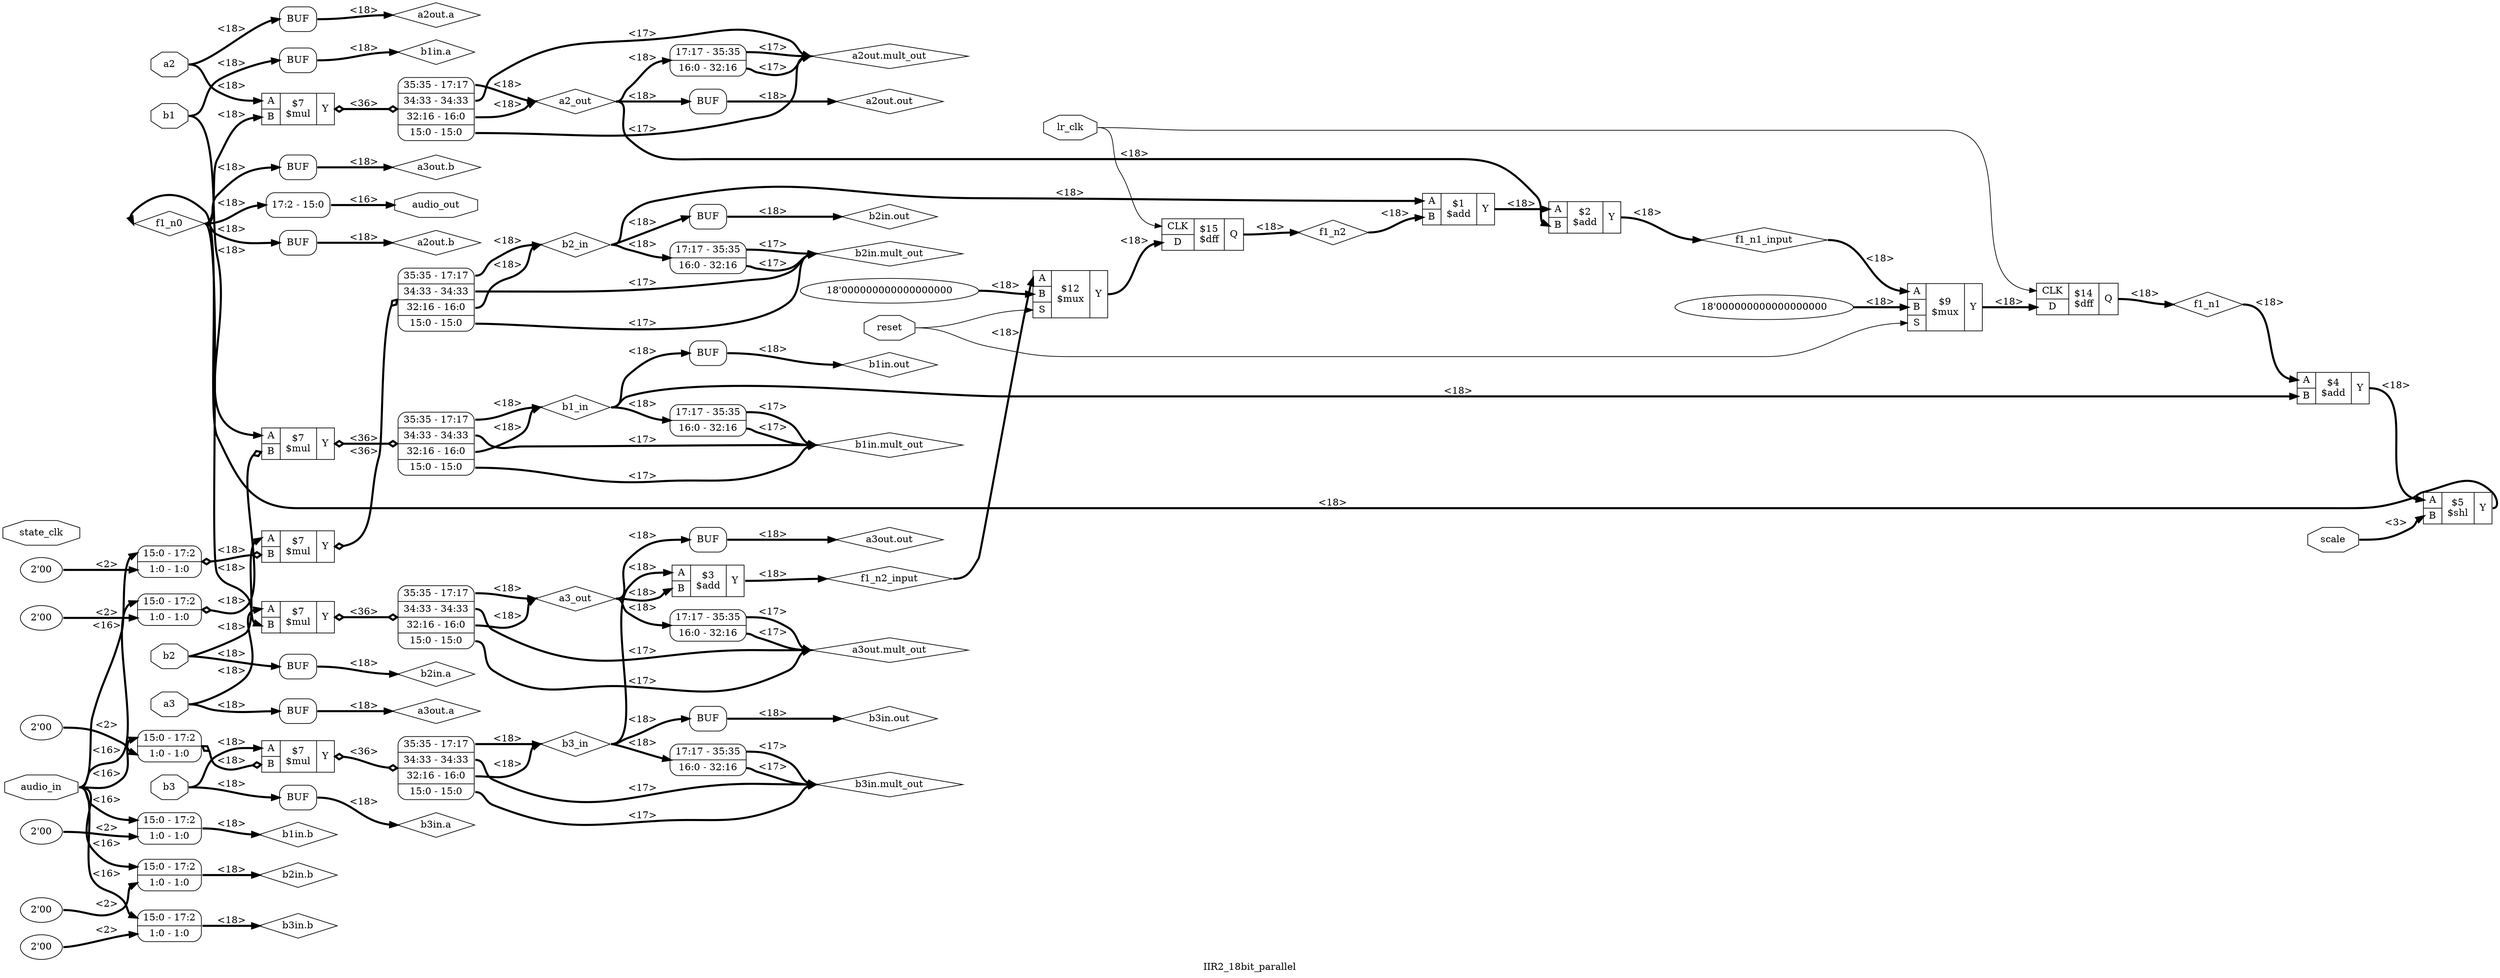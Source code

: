 digraph "IIR2_18bit_parallel" {
label="IIR2_18bit_parallel";
rankdir="LR";
remincross=true;
n2 [ shape=octagon, label="audio_out", color="black", fontcolor="black" ];
n3 [ shape=octagon, label="audio_in", color="black", fontcolor="black" ];
n4 [ shape=octagon, label="scale", color="black", fontcolor="black" ];
n5 [ shape=octagon, label="b1", color="black", fontcolor="black" ];
n6 [ shape=octagon, label="b2", color="black", fontcolor="black" ];
n7 [ shape=octagon, label="b3", color="black", fontcolor="black" ];
n8 [ shape=octagon, label="a2", color="black", fontcolor="black" ];
n9 [ shape=octagon, label="a3", color="black", fontcolor="black" ];
n10 [ shape=octagon, label="state_clk", color="black", fontcolor="black" ];
n11 [ shape=octagon, label="lr_clk", color="black", fontcolor="black" ];
n12 [ shape=octagon, label="reset", color="black", fontcolor="black" ];
n13 [ shape=diamond, label="b1_in", color="black", fontcolor="black" ];
n14 [ shape=diamond, label="b2_in", color="black", fontcolor="black" ];
n15 [ shape=diamond, label="b3_in", color="black", fontcolor="black" ];
n16 [ shape=diamond, label="a2_out", color="black", fontcolor="black" ];
n17 [ shape=diamond, label="a3_out", color="black", fontcolor="black" ];
n18 [ shape=diamond, label="f1_n1", color="black", fontcolor="black" ];
n19 [ shape=diamond, label="f1_n2", color="black", fontcolor="black" ];
n20 [ shape=diamond, label="f1_n1_input", color="black", fontcolor="black" ];
n21 [ shape=diamond, label="f1_n2_input", color="black", fontcolor="black" ];
n22 [ shape=diamond, label="f1_n0", color="black", fontcolor="black" ];
n27 [ shape=diamond, label="b1in.out", color="black", fontcolor="black" ];
n28 [ shape=diamond, label="b2in.out", color="black", fontcolor="black" ];
n29 [ shape=diamond, label="b1in.a", color="black", fontcolor="black" ];
n30 [ shape=diamond, label="b3in.out", color="black", fontcolor="black" ];
n31 [ shape=diamond, label="b1in.b", color="black", fontcolor="black" ];
n32 [ shape=diamond, label="b1in.mult_out", color="black", fontcolor="black" ];
n33 [ shape=diamond, label="b2in.a", color="black", fontcolor="black" ];
n34 [ shape=diamond, label="a2out.out", color="black", fontcolor="black" ];
n35 [ shape=diamond, label="b2in.b", color="black", fontcolor="black" ];
n36 [ shape=diamond, label="b2in.mult_out", color="black", fontcolor="black" ];
n37 [ shape=diamond, label="b3in.a", color="black", fontcolor="black" ];
n38 [ shape=diamond, label="a3out.out", color="black", fontcolor="black" ];
n39 [ shape=diamond, label="b3in.b", color="black", fontcolor="black" ];
n40 [ shape=diamond, label="b3in.mult_out", color="black", fontcolor="black" ];
n41 [ shape=diamond, label="a2out.a", color="black", fontcolor="black" ];
n42 [ shape=diamond, label="a2out.b", color="black", fontcolor="black" ];
n43 [ shape=diamond, label="a2out.mult_out", color="black", fontcolor="black" ];
n44 [ shape=diamond, label="a3out.a", color="black", fontcolor="black" ];
n45 [ shape=diamond, label="a3out.b", color="black", fontcolor="black" ];
n46 [ shape=diamond, label="a3out.mult_out", color="black", fontcolor="black" ];
c50 [ shape=record, label="{{<p47> A|<p48> B}|$1\n$add|{<p49> Y}}" ];
c51 [ shape=record, label="{{<p47> A|<p48> B}|$2\n$add|{<p49> Y}}" ];
c52 [ shape=record, label="{{<p47> A|<p48> B}|$3\n$add|{<p49> Y}}" ];
c53 [ shape=record, label="{{<p47> A|<p48> B}|$4\n$add|{<p49> Y}}" ];
c54 [ shape=record, label="{{<p47> A|<p48> B}|$5\n$shl|{<p49> Y}}" ];
v0 [ label="18'000000000000000000" ];
c56 [ shape=record, label="{{<p47> A|<p48> B|<p55> S}|$9\n$mux|{<p49> Y}}" ];
v1 [ label="18'000000000000000000" ];
c57 [ shape=record, label="{{<p47> A|<p48> B|<p55> S}|$12\n$mux|{<p49> Y}}" ];
c61 [ shape=record, label="{{<p58> CLK|<p59> D}|$14\n$dff|{<p60> Q}}" ];
c62 [ shape=record, label="{{<p58> CLK|<p59> D}|$15\n$dff|{<p60> Q}}" ];
v3 [ label="2'00" ];
c63 [ shape=record, label="{{<p47> A|<p48> B}|$7\n$mul|{<p49> Y}}" ];
x2 [ shape=record, style=rounded, label="<s1> 15:0 - 17:2 |<s0> 1:0 - 1:0 " ];
x2:e -> c63:p48:w [arrowhead=odiamond, arrowtail=odiamond, dir=both, color="black", style="setlinewidth(3)", label="<18>"];
x4 [ shape=record, style=rounded, label="<s3> 35:35 - 17:17 |<s2> 34:33 - 34:33 |<s1> 32:16 - 16:0 |<s0> 15:0 - 15:0 " ];
c63:p49:e -> x4:w [arrowhead=odiamond, arrowtail=odiamond, dir=both, color="black", style="setlinewidth(3)", label="<36>"];
v6 [ label="2'00" ];
c64 [ shape=record, label="{{<p47> A|<p48> B}|$7\n$mul|{<p49> Y}}" ];
x5 [ shape=record, style=rounded, label="<s1> 15:0 - 17:2 |<s0> 1:0 - 1:0 " ];
x5:e -> c64:p48:w [arrowhead=odiamond, arrowtail=odiamond, dir=both, color="black", style="setlinewidth(3)", label="<18>"];
x7 [ shape=record, style=rounded, label="<s3> 35:35 - 17:17 |<s2> 34:33 - 34:33 |<s1> 32:16 - 16:0 |<s0> 15:0 - 15:0 " ];
c64:p49:e -> x7:w [arrowhead=odiamond, arrowtail=odiamond, dir=both, color="black", style="setlinewidth(3)", label="<36>"];
v9 [ label="2'00" ];
c65 [ shape=record, label="{{<p47> A|<p48> B}|$7\n$mul|{<p49> Y}}" ];
x8 [ shape=record, style=rounded, label="<s1> 15:0 - 17:2 |<s0> 1:0 - 1:0 " ];
x8:e -> c65:p48:w [arrowhead=odiamond, arrowtail=odiamond, dir=both, color="black", style="setlinewidth(3)", label="<18>"];
x10 [ shape=record, style=rounded, label="<s3> 35:35 - 17:17 |<s2> 34:33 - 34:33 |<s1> 32:16 - 16:0 |<s0> 15:0 - 15:0 " ];
c65:p49:e -> x10:w [arrowhead=odiamond, arrowtail=odiamond, dir=both, color="black", style="setlinewidth(3)", label="<36>"];
c66 [ shape=record, label="{{<p47> A|<p48> B}|$7\n$mul|{<p49> Y}}" ];
x11 [ shape=record, style=rounded, label="<s3> 35:35 - 17:17 |<s2> 34:33 - 34:33 |<s1> 32:16 - 16:0 |<s0> 15:0 - 15:0 " ];
c66:p49:e -> x11:w [arrowhead=odiamond, arrowtail=odiamond, dir=both, color="black", style="setlinewidth(3)", label="<36>"];
c67 [ shape=record, label="{{<p47> A|<p48> B}|$7\n$mul|{<p49> Y}}" ];
x12 [ shape=record, style=rounded, label="<s3> 35:35 - 17:17 |<s2> 34:33 - 34:33 |<s1> 32:16 - 16:0 |<s0> 15:0 - 15:0 " ];
c67:p49:e -> x12:w [arrowhead=odiamond, arrowtail=odiamond, dir=both, color="black", style="setlinewidth(3)", label="<36>"];
x13 [ shape=record, style=rounded, label="<s0> 17:2 - 15:0 " ];
x14 [shape=box, style=rounded, label="BUF"];
x15 [shape=box, style=rounded, label="BUF"];
x16 [shape=box, style=rounded, label="BUF"];
x17 [shape=box, style=rounded, label="BUF"];
v19 [ label="2'00" ];
x18 [ shape=record, style=rounded, label="<s1> 15:0 - 17:2 |<s0> 1:0 - 1:0 " ];
x20 [ shape=record, style=rounded, label="<s1> 17:17 - 35:35 |<s0> 16:0 - 32:16 " ];
x21 [shape=box, style=rounded, label="BUF"];
x22 [shape=box, style=rounded, label="BUF"];
v24 [ label="2'00" ];
x23 [ shape=record, style=rounded, label="<s1> 15:0 - 17:2 |<s0> 1:0 - 1:0 " ];
x25 [ shape=record, style=rounded, label="<s1> 17:17 - 35:35 |<s0> 16:0 - 32:16 " ];
x26 [shape=box, style=rounded, label="BUF"];
x27 [shape=box, style=rounded, label="BUF"];
v29 [ label="2'00" ];
x28 [ shape=record, style=rounded, label="<s1> 15:0 - 17:2 |<s0> 1:0 - 1:0 " ];
x30 [ shape=record, style=rounded, label="<s1> 17:17 - 35:35 |<s0> 16:0 - 32:16 " ];
x31 [shape=box, style=rounded, label="BUF"];
x32 [shape=box, style=rounded, label="BUF"];
x33 [ shape=record, style=rounded, label="<s1> 17:17 - 35:35 |<s0> 16:0 - 32:16 " ];
x34 [shape=box, style=rounded, label="BUF"];
x35 [shape=box, style=rounded, label="BUF"];
x36 [ shape=record, style=rounded, label="<s1> 17:17 - 35:35 |<s0> 16:0 - 32:16 " ];
n11:e -> c61:p58:w [color="black", label=""];
n11:e -> c62:p58:w [color="black", label=""];
n12:e -> c56:p55:w [color="black", label=""];
n12:e -> c57:p55:w [color="black", label=""];
x4:s1:e -> n13:w [color="black", style="setlinewidth(3)", label="<18>"];
x4:s3:e -> n13:w [color="black", style="setlinewidth(3)", label="<18>"];
n13:e -> c53:p48:w [color="black", style="setlinewidth(3)", label="<18>"];
n13:e -> x14:w:w [color="black", style="setlinewidth(3)", label="<18>"];
n13:e -> x20:w [color="black", style="setlinewidth(3)", label="<18>"];
x7:s1:e -> n14:w [color="black", style="setlinewidth(3)", label="<18>"];
x7:s3:e -> n14:w [color="black", style="setlinewidth(3)", label="<18>"];
n14:e -> c50:p47:w [color="black", style="setlinewidth(3)", label="<18>"];
n14:e -> x15:w:w [color="black", style="setlinewidth(3)", label="<18>"];
n14:e -> x25:w [color="black", style="setlinewidth(3)", label="<18>"];
x10:s1:e -> n15:w [color="black", style="setlinewidth(3)", label="<18>"];
x10:s3:e -> n15:w [color="black", style="setlinewidth(3)", label="<18>"];
n15:e -> c52:p47:w [color="black", style="setlinewidth(3)", label="<18>"];
n15:e -> x17:w:w [color="black", style="setlinewidth(3)", label="<18>"];
n15:e -> x30:w [color="black", style="setlinewidth(3)", label="<18>"];
x11:s1:e -> n16:w [color="black", style="setlinewidth(3)", label="<18>"];
x11:s3:e -> n16:w [color="black", style="setlinewidth(3)", label="<18>"];
n16:e -> c51:p48:w [color="black", style="setlinewidth(3)", label="<18>"];
n16:e -> x22:w:w [color="black", style="setlinewidth(3)", label="<18>"];
n16:e -> x33:w [color="black", style="setlinewidth(3)", label="<18>"];
x12:s1:e -> n17:w [color="black", style="setlinewidth(3)", label="<18>"];
x12:s3:e -> n17:w [color="black", style="setlinewidth(3)", label="<18>"];
n17:e -> c52:p48:w [color="black", style="setlinewidth(3)", label="<18>"];
n17:e -> x27:w:w [color="black", style="setlinewidth(3)", label="<18>"];
n17:e -> x36:w [color="black", style="setlinewidth(3)", label="<18>"];
c61:p60:e -> n18:w [color="black", style="setlinewidth(3)", label="<18>"];
n18:e -> c53:p47:w [color="black", style="setlinewidth(3)", label="<18>"];
c62:p60:e -> n19:w [color="black", style="setlinewidth(3)", label="<18>"];
n19:e -> c50:p48:w [color="black", style="setlinewidth(3)", label="<18>"];
x13:e -> n2:w [color="black", style="setlinewidth(3)", label="<16>"];
c51:p49:e -> n20:w [color="black", style="setlinewidth(3)", label="<18>"];
n20:e -> c56:p47:w [color="black", style="setlinewidth(3)", label="<18>"];
c52:p49:e -> n21:w [color="black", style="setlinewidth(3)", label="<18>"];
n21:e -> c57:p47:w [color="black", style="setlinewidth(3)", label="<18>"];
c54:p49:e -> n22:w [color="black", style="setlinewidth(3)", label="<18>"];
n22:e -> c66:p48:w [color="black", style="setlinewidth(3)", label="<18>"];
n22:e -> c67:p48:w [color="black", style="setlinewidth(3)", label="<18>"];
n22:e -> x13:s0:w [color="black", style="setlinewidth(3)", label="<18>"];
n22:e -> x32:w:w [color="black", style="setlinewidth(3)", label="<18>"];
n22:e -> x35:w:w [color="black", style="setlinewidth(3)", label="<18>"];
c56:p49:e -> c61:p59:w [color="black", style="setlinewidth(3)", label="<18>"];
c50:p49:e -> c51:p47:w [color="black", style="setlinewidth(3)", label="<18>"];
c53:p49:e -> c54:p47:w [color="black", style="setlinewidth(3)", label="<18>"];
c57:p49:e -> c62:p59:w [color="black", style="setlinewidth(3)", label="<18>"];
x14:e:e -> n27:w [color="black", style="setlinewidth(3)", label="<18>"];
x15:e:e -> n28:w [color="black", style="setlinewidth(3)", label="<18>"];
x16:e:e -> n29:w [color="black", style="setlinewidth(3)", label="<18>"];
n3:e -> x18:s1:w [color="black", style="setlinewidth(3)", label="<16>"];
n3:e -> x23:s1:w [color="black", style="setlinewidth(3)", label="<16>"];
n3:e -> x28:s1:w [color="black", style="setlinewidth(3)", label="<16>"];
n3:e -> x2:s1:w [color="black", style="setlinewidth(3)", label="<16>"];
n3:e -> x5:s1:w [color="black", style="setlinewidth(3)", label="<16>"];
n3:e -> x8:s1:w [color="black", style="setlinewidth(3)", label="<16>"];
x17:e:e -> n30:w [color="black", style="setlinewidth(3)", label="<18>"];
x18:e -> n31:w [color="black", style="setlinewidth(3)", label="<18>"];
x20:s0:e -> n32:w [color="black", style="setlinewidth(3)", label="<17>"];
x20:s1:e -> n32:w [color="black", style="setlinewidth(3)", label="<17>"];
x4:s0:e -> n32:w [color="black", style="setlinewidth(3)", label="<17>"];
x4:s2:e -> n32:w [color="black", style="setlinewidth(3)", label="<17>"];
x21:e:e -> n33:w [color="black", style="setlinewidth(3)", label="<18>"];
x22:e:e -> n34:w [color="black", style="setlinewidth(3)", label="<18>"];
x23:e -> n35:w [color="black", style="setlinewidth(3)", label="<18>"];
x25:s0:e -> n36:w [color="black", style="setlinewidth(3)", label="<17>"];
x25:s1:e -> n36:w [color="black", style="setlinewidth(3)", label="<17>"];
x7:s0:e -> n36:w [color="black", style="setlinewidth(3)", label="<17>"];
x7:s2:e -> n36:w [color="black", style="setlinewidth(3)", label="<17>"];
x26:e:e -> n37:w [color="black", style="setlinewidth(3)", label="<18>"];
x27:e:e -> n38:w [color="black", style="setlinewidth(3)", label="<18>"];
x28:e -> n39:w [color="black", style="setlinewidth(3)", label="<18>"];
n4:e -> c54:p48:w [color="black", style="setlinewidth(3)", label="<3>"];
x10:s0:e -> n40:w [color="black", style="setlinewidth(3)", label="<17>"];
x10:s2:e -> n40:w [color="black", style="setlinewidth(3)", label="<17>"];
x30:s0:e -> n40:w [color="black", style="setlinewidth(3)", label="<17>"];
x30:s1:e -> n40:w [color="black", style="setlinewidth(3)", label="<17>"];
x31:e:e -> n41:w [color="black", style="setlinewidth(3)", label="<18>"];
x32:e:e -> n42:w [color="black", style="setlinewidth(3)", label="<18>"];
x11:s0:e -> n43:w [color="black", style="setlinewidth(3)", label="<17>"];
x11:s2:e -> n43:w [color="black", style="setlinewidth(3)", label="<17>"];
x33:s0:e -> n43:w [color="black", style="setlinewidth(3)", label="<17>"];
x33:s1:e -> n43:w [color="black", style="setlinewidth(3)", label="<17>"];
x34:e:e -> n44:w [color="black", style="setlinewidth(3)", label="<18>"];
x35:e:e -> n45:w [color="black", style="setlinewidth(3)", label="<18>"];
x12:s0:e -> n46:w [color="black", style="setlinewidth(3)", label="<17>"];
x12:s2:e -> n46:w [color="black", style="setlinewidth(3)", label="<17>"];
x36:s0:e -> n46:w [color="black", style="setlinewidth(3)", label="<17>"];
x36:s1:e -> n46:w [color="black", style="setlinewidth(3)", label="<17>"];
n5:e -> c63:p47:w [color="black", style="setlinewidth(3)", label="<18>"];
n5:e -> x16:w:w [color="black", style="setlinewidth(3)", label="<18>"];
n6:e -> c64:p47:w [color="black", style="setlinewidth(3)", label="<18>"];
n6:e -> x21:w:w [color="black", style="setlinewidth(3)", label="<18>"];
n7:e -> c65:p47:w [color="black", style="setlinewidth(3)", label="<18>"];
n7:e -> x26:w:w [color="black", style="setlinewidth(3)", label="<18>"];
n8:e -> c66:p47:w [color="black", style="setlinewidth(3)", label="<18>"];
n8:e -> x31:w:w [color="black", style="setlinewidth(3)", label="<18>"];
n9:e -> c67:p47:w [color="black", style="setlinewidth(3)", label="<18>"];
n9:e -> x34:w:w [color="black", style="setlinewidth(3)", label="<18>"];
v0:e -> c56:p48:w [color="black", style="setlinewidth(3)", label="<18>"];
v1:e -> c57:p48:w [color="black", style="setlinewidth(3)", label="<18>"];
v19:e -> x18:s0:w [color="black", style="setlinewidth(3)", label="<2>"];
v24:e -> x23:s0:w [color="black", style="setlinewidth(3)", label="<2>"];
v29:e -> x28:s0:w [color="black", style="setlinewidth(3)", label="<2>"];
v3:e -> x2:s0:w [color="black", style="setlinewidth(3)", label="<2>"];
v6:e -> x5:s0:w [color="black", style="setlinewidth(3)", label="<2>"];
v9:e -> x8:s0:w [color="black", style="setlinewidth(3)", label="<2>"];
}
